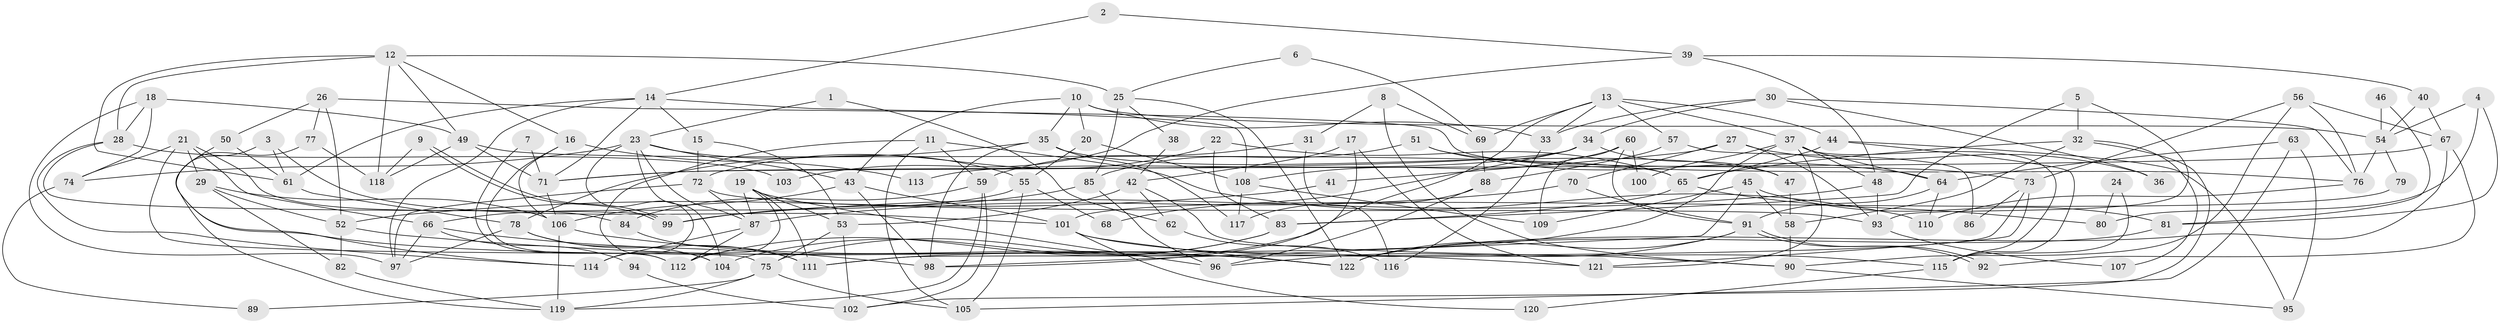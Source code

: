 // Generated by graph-tools (version 1.1) at 2025/26/03/09/25 03:26:14]
// undirected, 122 vertices, 244 edges
graph export_dot {
graph [start="1"]
  node [color=gray90,style=filled];
  1;
  2;
  3;
  4;
  5;
  6;
  7;
  8;
  9;
  10;
  11;
  12;
  13;
  14;
  15;
  16;
  17;
  18;
  19;
  20;
  21;
  22;
  23;
  24;
  25;
  26;
  27;
  28;
  29;
  30;
  31;
  32;
  33;
  34;
  35;
  36;
  37;
  38;
  39;
  40;
  41;
  42;
  43;
  44;
  45;
  46;
  47;
  48;
  49;
  50;
  51;
  52;
  53;
  54;
  55;
  56;
  57;
  58;
  59;
  60;
  61;
  62;
  63;
  64;
  65;
  66;
  67;
  68;
  69;
  70;
  71;
  72;
  73;
  74;
  75;
  76;
  77;
  78;
  79;
  80;
  81;
  82;
  83;
  84;
  85;
  86;
  87;
  88;
  89;
  90;
  91;
  92;
  93;
  94;
  95;
  96;
  97;
  98;
  99;
  100;
  101;
  102;
  103;
  104;
  105;
  106;
  107;
  108;
  109;
  110;
  111;
  112;
  113;
  114;
  115;
  116;
  117;
  118;
  119;
  120;
  121;
  122;
  1 -- 62;
  1 -- 23;
  2 -- 39;
  2 -- 14;
  3 -- 114;
  3 -- 61;
  3 -- 101;
  4 -- 54;
  4 -- 81;
  4 -- 80;
  5 -- 32;
  5 -- 93;
  5 -- 83;
  6 -- 25;
  6 -- 69;
  7 -- 112;
  7 -- 71;
  8 -- 69;
  8 -- 90;
  8 -- 31;
  9 -- 99;
  9 -- 99;
  9 -- 118;
  10 -- 20;
  10 -- 43;
  10 -- 33;
  10 -- 35;
  10 -- 54;
  11 -- 105;
  11 -- 59;
  11 -- 104;
  11 -- 110;
  12 -- 28;
  12 -- 16;
  12 -- 25;
  12 -- 49;
  12 -- 61;
  12 -- 118;
  13 -- 44;
  13 -- 75;
  13 -- 33;
  13 -- 37;
  13 -- 57;
  13 -- 69;
  14 -- 71;
  14 -- 61;
  14 -- 15;
  14 -- 97;
  14 -- 108;
  15 -- 53;
  15 -- 72;
  16 -- 106;
  16 -- 112;
  16 -- 113;
  17 -- 98;
  17 -- 121;
  17 -- 42;
  18 -- 97;
  18 -- 49;
  18 -- 28;
  18 -- 74;
  19 -- 87;
  19 -- 112;
  19 -- 53;
  19 -- 96;
  19 -- 111;
  20 -- 55;
  20 -- 108;
  21 -- 66;
  21 -- 74;
  21 -- 29;
  21 -- 75;
  21 -- 84;
  22 -- 83;
  22 -- 72;
  22 -- 65;
  23 -- 114;
  23 -- 104;
  23 -- 43;
  23 -- 55;
  23 -- 74;
  23 -- 87;
  24 -- 80;
  24 -- 115;
  25 -- 122;
  25 -- 38;
  25 -- 85;
  26 -- 52;
  26 -- 77;
  26 -- 50;
  26 -- 76;
  27 -- 93;
  27 -- 70;
  27 -- 36;
  27 -- 41;
  28 -- 99;
  28 -- 103;
  28 -- 114;
  29 -- 52;
  29 -- 82;
  29 -- 106;
  30 -- 33;
  30 -- 76;
  30 -- 34;
  30 -- 36;
  31 -- 59;
  31 -- 116;
  32 -- 65;
  32 -- 102;
  32 -- 58;
  32 -- 107;
  33 -- 116;
  34 -- 47;
  34 -- 68;
  34 -- 71;
  34 -- 113;
  35 -- 78;
  35 -- 47;
  35 -- 98;
  35 -- 117;
  37 -- 64;
  37 -- 48;
  37 -- 100;
  37 -- 111;
  37 -- 115;
  37 -- 121;
  38 -- 42;
  39 -- 40;
  39 -- 48;
  39 -- 103;
  40 -- 67;
  40 -- 54;
  41 -- 52;
  42 -- 90;
  42 -- 53;
  42 -- 62;
  43 -- 101;
  43 -- 98;
  43 -- 106;
  44 -- 65;
  44 -- 115;
  44 -- 95;
  45 -- 98;
  45 -- 58;
  45 -- 81;
  45 -- 109;
  46 -- 81;
  46 -- 54;
  47 -- 58;
  48 -- 99;
  48 -- 93;
  49 -- 71;
  49 -- 65;
  49 -- 118;
  50 -- 61;
  50 -- 122;
  51 -- 85;
  51 -- 64;
  51 -- 73;
  52 -- 121;
  52 -- 82;
  53 -- 75;
  53 -- 102;
  54 -- 76;
  54 -- 79;
  55 -- 66;
  55 -- 68;
  55 -- 105;
  56 -- 67;
  56 -- 73;
  56 -- 76;
  56 -- 90;
  57 -- 88;
  57 -- 86;
  58 -- 90;
  59 -- 84;
  59 -- 119;
  59 -- 102;
  60 -- 91;
  60 -- 108;
  60 -- 100;
  60 -- 109;
  61 -- 78;
  62 -- 116;
  63 -- 64;
  63 -- 105;
  63 -- 95;
  64 -- 91;
  64 -- 110;
  65 -- 80;
  65 -- 83;
  66 -- 98;
  66 -- 97;
  66 -- 94;
  67 -- 122;
  67 -- 71;
  67 -- 92;
  69 -- 88;
  70 -- 87;
  70 -- 91;
  71 -- 106;
  72 -- 97;
  72 -- 87;
  72 -- 93;
  73 -- 111;
  73 -- 86;
  73 -- 121;
  74 -- 89;
  75 -- 89;
  75 -- 105;
  75 -- 119;
  76 -- 110;
  77 -- 119;
  77 -- 118;
  78 -- 104;
  78 -- 111;
  78 -- 97;
  79 -- 101;
  81 -- 122;
  82 -- 119;
  83 -- 104;
  83 -- 112;
  84 -- 111;
  85 -- 96;
  85 -- 99;
  87 -- 112;
  87 -- 114;
  88 -- 117;
  88 -- 96;
  90 -- 95;
  91 -- 92;
  91 -- 92;
  91 -- 122;
  91 -- 96;
  93 -- 107;
  94 -- 102;
  101 -- 122;
  101 -- 115;
  101 -- 120;
  106 -- 119;
  106 -- 122;
  108 -- 109;
  108 -- 117;
  115 -- 120;
}
